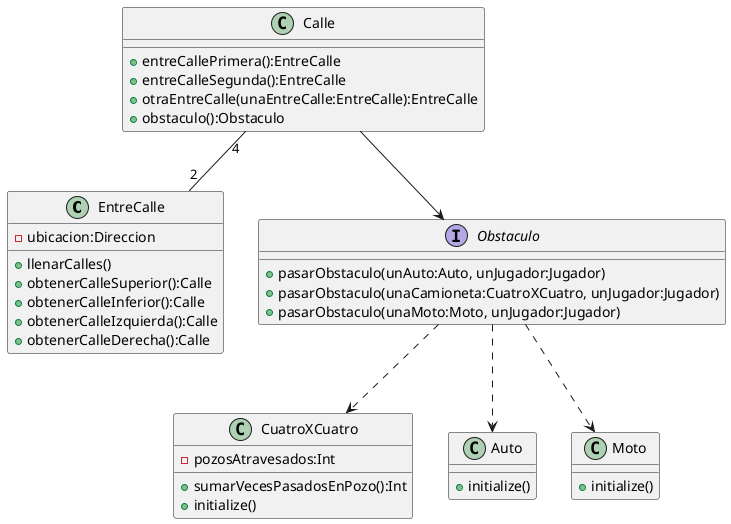 @startuml
class EntreCalle{
-ubicacion:Direccion
+llenarCalles()
+obtenerCalleSuperior():Calle
+obtenerCalleInferior():Calle
+obtenerCalleIzquierda():Calle
+obtenerCalleDerecha():Calle

}

class Calle{
+entreCallePrimera():EntreCalle
+entreCalleSegunda():EntreCalle
+otraEntreCalle(unaEntreCalle:EntreCalle):EntreCalle
+obstaculo():Obstaculo
}

interface Obstaculo{
+pasarObstaculo(unAuto:Auto, unJugador:Jugador)
+pasarObstaculo(unaCamioneta:CuatroXCuatro, unJugador:Jugador)
+pasarObstaculo(unaMoto:Moto, unJugador:Jugador)
}


class CuatroXCuatro{
-pozosAtravesados:Int
+sumarVecesPasadosEnPozo():Int
+initialize()
}

class Auto{
+initialize()
}

class Moto{
+initialize()
}

Calle "4"--"2" EntreCalle
Calle --> Obstaculo
Obstaculo ..> Auto
Obstaculo ..> CuatroXCuatro
Obstaculo ..> Moto



@enduml
